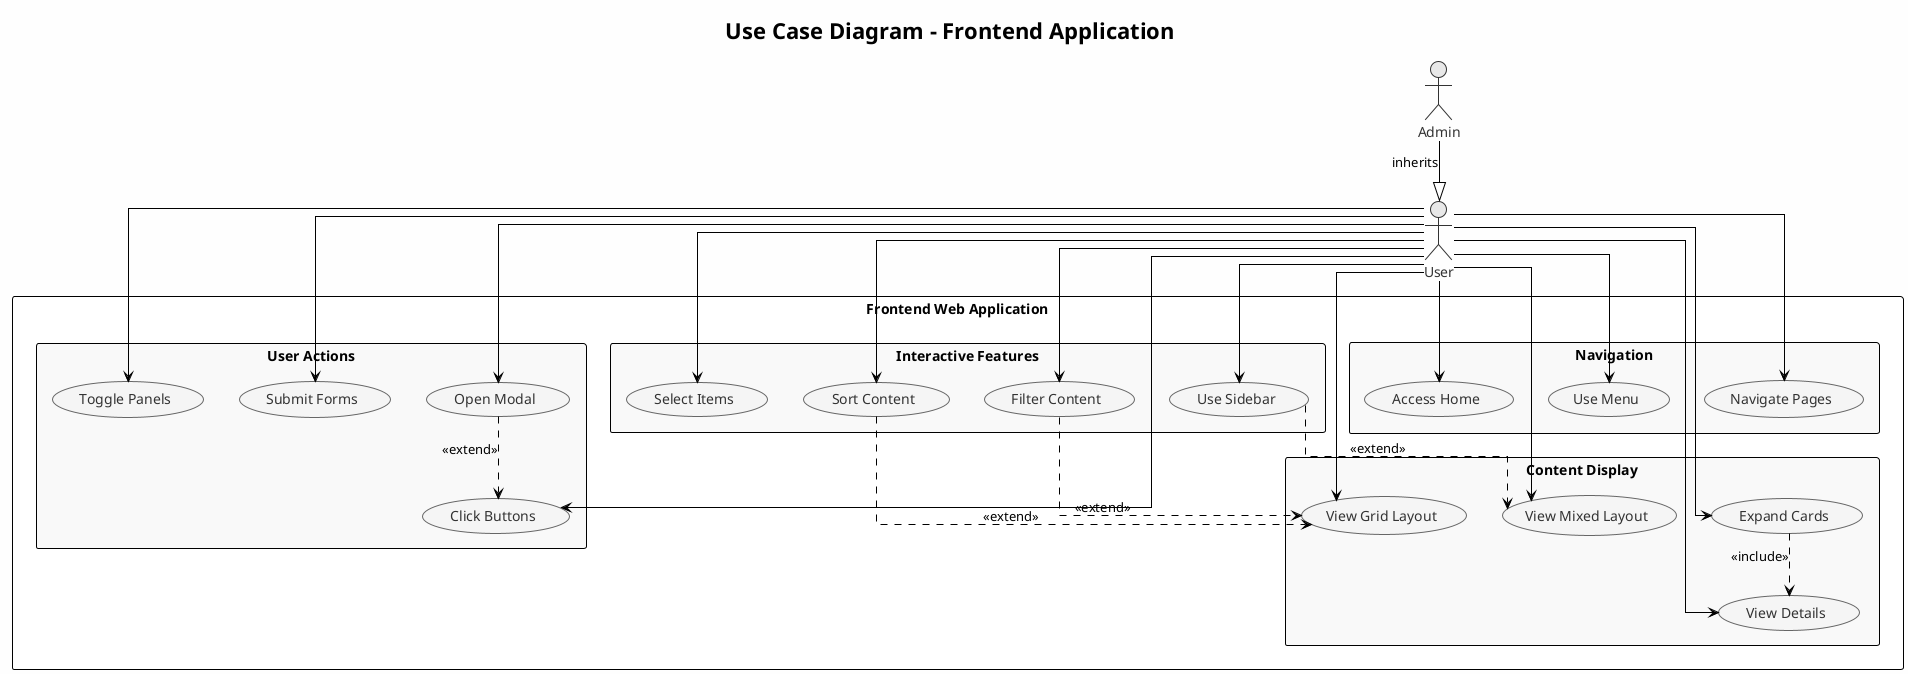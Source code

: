 @startuml use_case_simplified
!theme plain
title Use Case Diagram - Frontend Application

skinparam packageStyle rectangle
skinparam shadowing false
skinparam backgroundColor #FEFEFE
skinparam linetype ortho

skinparam actor {
    BackgroundColor #E8E8E8
    BorderColor #333333
    FontColor #333333
}

skinparam usecase {
    BackgroundColor #F5F5F5
    BorderColor #666666
    FontColor #333333
}

' Define actors
actor "User" as User
actor "Admin" as Admin

' Main system boundary
rectangle "Frontend Web Application" {
    
    ' Navigation Use Cases
    rectangle "Navigation" #F9F9F9 {
        usecase "Navigate Pages" as UC_Nav1
        usecase "Use Menu" as UC_Nav2
        usecase "Access Home" as UC_Nav3
    }
    
    ' Content Display Use Cases
    rectangle "Content Display" #F9F9F9 {
        usecase "View Grid Layout" as UC_Content1
        usecase "View Mixed Layout" as UC_Content2
        usecase "Expand Cards" as UC_Content3
        usecase "View Details" as UC_Content4
    }
    
    ' Interactive Features
    rectangle "Interactive Features" #F9F9F9 {
        usecase "Filter Content" as UC_Inter1
        usecase "Sort Content" as UC_Inter2
        usecase "Select Items" as UC_Inter3
        usecase "Use Sidebar" as UC_Inter4
    }
    
    ' User Actions
    rectangle "User Actions" #F9F9F9 {
        usecase "Click Buttons" as UC_Action1
        usecase "Open Modal" as UC_Action2
        usecase "Submit Forms" as UC_Action3
        usecase "Toggle Panels" as UC_Action4
    }
}

' User relationships
User --> UC_Nav1
User --> UC_Nav2
User --> UC_Nav3
User --> UC_Content1
User --> UC_Content2
User --> UC_Content3
User --> UC_Content4
User --> UC_Inter1
User --> UC_Inter2
User --> UC_Inter3
User --> UC_Inter4
User --> UC_Action1
User --> UC_Action2
User --> UC_Action3
User --> UC_Action4

' Admin inherits all user actions
Admin --|> User : inherits

' Dependencies
UC_Inter1 ..> UC_Content1 : <<extend>>
UC_Inter2 ..> UC_Content1 : <<extend>>
UC_Content3 ..> UC_Content4 : <<include>>
UC_Action2 ..> UC_Action1 : <<extend>>
UC_Inter4 ..> UC_Content2 : <<extend>>

@enduml
